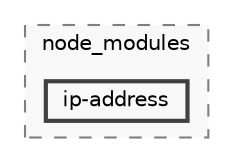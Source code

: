 digraph "backend/node_modules/ip-address"
{
 // LATEX_PDF_SIZE
  bgcolor="transparent";
  edge [fontname=Helvetica,fontsize=10,labelfontname=Helvetica,labelfontsize=10];
  node [fontname=Helvetica,fontsize=10,shape=box,height=0.2,width=0.4];
  compound=true
  subgraph clusterdir_86dbea9de526ba50b112ba867d8b4b1f {
    graph [ bgcolor="#f8f8f8", pencolor="grey50", label="node_modules", fontname=Helvetica,fontsize=10 style="filled,dashed", URL="dir_86dbea9de526ba50b112ba867d8b4b1f.html",tooltip=""]
  dir_02a0b695b36000dd50993124ee91f508 [label="ip-address", fillcolor="#f8f8f8", color="grey25", style="filled,bold", URL="dir_02a0b695b36000dd50993124ee91f508.html",tooltip=""];
  }
}
